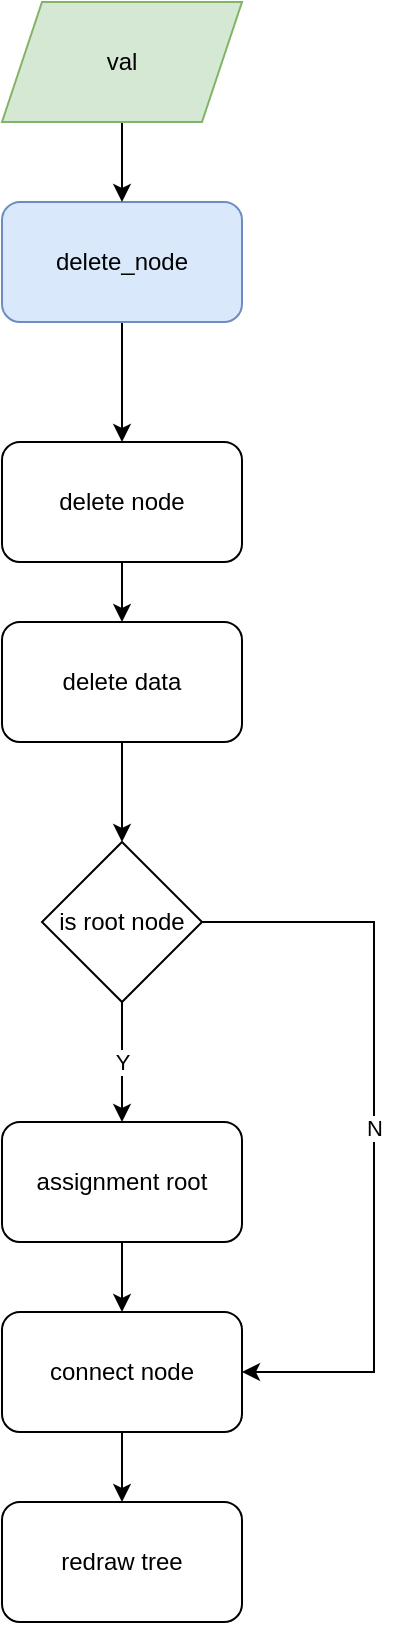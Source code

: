 <mxfile version="21.1.2" type="device">
  <diagram name="第 1 页" id="lOxtWkSh6AA9Uj9DFQvV">
    <mxGraphModel dx="1206" dy="809" grid="1" gridSize="10" guides="1" tooltips="1" connect="1" arrows="1" fold="1" page="1" pageScale="1" pageWidth="827" pageHeight="1169" math="0" shadow="0">
      <root>
        <mxCell id="0" />
        <mxCell id="1" parent="0" />
        <mxCell id="0koJJHZNDk8aewq5fnYL-21" value="" style="edgeStyle=orthogonalEdgeStyle;rounded=0;orthogonalLoop=1;jettySize=auto;html=1;" edge="1" parent="1" source="0koJJHZNDk8aewq5fnYL-1" target="0koJJHZNDk8aewq5fnYL-4">
          <mxGeometry relative="1" as="geometry" />
        </mxCell>
        <mxCell id="0koJJHZNDk8aewq5fnYL-1" value="delete_node" style="rounded=1;whiteSpace=wrap;html=1;fillColor=#dae8fc;strokeColor=#6c8ebf;" vertex="1" parent="1">
          <mxGeometry x="354" y="200" width="120" height="60" as="geometry" />
        </mxCell>
        <mxCell id="0koJJHZNDk8aewq5fnYL-17" value="" style="edgeStyle=orthogonalEdgeStyle;rounded=0;orthogonalLoop=1;jettySize=auto;html=1;" edge="1" parent="1" source="0koJJHZNDk8aewq5fnYL-4" target="0koJJHZNDk8aewq5fnYL-11">
          <mxGeometry relative="1" as="geometry" />
        </mxCell>
        <mxCell id="0koJJHZNDk8aewq5fnYL-4" value="delete node" style="rounded=1;whiteSpace=wrap;html=1;" vertex="1" parent="1">
          <mxGeometry x="354" y="320" width="120" height="60" as="geometry" />
        </mxCell>
        <mxCell id="0koJJHZNDk8aewq5fnYL-7" value="" style="edgeStyle=orthogonalEdgeStyle;rounded=0;orthogonalLoop=1;jettySize=auto;html=1;" edge="1" parent="1" source="0koJJHZNDk8aewq5fnYL-6" target="0koJJHZNDk8aewq5fnYL-1">
          <mxGeometry relative="1" as="geometry" />
        </mxCell>
        <mxCell id="0koJJHZNDk8aewq5fnYL-6" value="val" style="shape=parallelogram;perimeter=parallelogramPerimeter;whiteSpace=wrap;html=1;fixedSize=1;fillColor=#d5e8d4;strokeColor=#82b366;" vertex="1" parent="1">
          <mxGeometry x="354" y="100" width="120" height="60" as="geometry" />
        </mxCell>
        <mxCell id="0koJJHZNDk8aewq5fnYL-25" value="" style="edgeStyle=orthogonalEdgeStyle;rounded=0;orthogonalLoop=1;jettySize=auto;html=1;" edge="1" parent="1" source="0koJJHZNDk8aewq5fnYL-11" target="0koJJHZNDk8aewq5fnYL-22">
          <mxGeometry relative="1" as="geometry" />
        </mxCell>
        <mxCell id="0koJJHZNDk8aewq5fnYL-11" value="delete data" style="rounded=1;whiteSpace=wrap;html=1;" vertex="1" parent="1">
          <mxGeometry x="354" y="410" width="120" height="60" as="geometry" />
        </mxCell>
        <mxCell id="0koJJHZNDk8aewq5fnYL-19" value="" style="edgeStyle=orthogonalEdgeStyle;rounded=0;orthogonalLoop=1;jettySize=auto;html=1;" edge="1" parent="1" source="0koJJHZNDk8aewq5fnYL-14" target="0koJJHZNDk8aewq5fnYL-15">
          <mxGeometry relative="1" as="geometry" />
        </mxCell>
        <mxCell id="0koJJHZNDk8aewq5fnYL-14" value="assignment root" style="rounded=1;whiteSpace=wrap;html=1;" vertex="1" parent="1">
          <mxGeometry x="354" y="660" width="120" height="60" as="geometry" />
        </mxCell>
        <mxCell id="0koJJHZNDk8aewq5fnYL-20" value="" style="edgeStyle=orthogonalEdgeStyle;rounded=0;orthogonalLoop=1;jettySize=auto;html=1;" edge="1" parent="1" source="0koJJHZNDk8aewq5fnYL-15" target="0koJJHZNDk8aewq5fnYL-16">
          <mxGeometry relative="1" as="geometry" />
        </mxCell>
        <mxCell id="0koJJHZNDk8aewq5fnYL-15" value="connect node" style="rounded=1;whiteSpace=wrap;html=1;" vertex="1" parent="1">
          <mxGeometry x="354" y="755" width="120" height="60" as="geometry" />
        </mxCell>
        <mxCell id="0koJJHZNDk8aewq5fnYL-16" value="redraw tree" style="rounded=1;whiteSpace=wrap;html=1;" vertex="1" parent="1">
          <mxGeometry x="354" y="850" width="120" height="60" as="geometry" />
        </mxCell>
        <mxCell id="0koJJHZNDk8aewq5fnYL-23" value="Y" style="edgeStyle=orthogonalEdgeStyle;rounded=0;orthogonalLoop=1;jettySize=auto;html=1;" edge="1" parent="1" source="0koJJHZNDk8aewq5fnYL-22" target="0koJJHZNDk8aewq5fnYL-14">
          <mxGeometry relative="1" as="geometry" />
        </mxCell>
        <mxCell id="0koJJHZNDk8aewq5fnYL-24" value="N" style="edgeStyle=orthogonalEdgeStyle;rounded=0;orthogonalLoop=1;jettySize=auto;html=1;entryX=1;entryY=0.5;entryDx=0;entryDy=0;" edge="1" parent="1" source="0koJJHZNDk8aewq5fnYL-22" target="0koJJHZNDk8aewq5fnYL-15">
          <mxGeometry relative="1" as="geometry">
            <Array as="points">
              <mxPoint x="540" y="560" />
              <mxPoint x="540" y="785" />
            </Array>
          </mxGeometry>
        </mxCell>
        <mxCell id="0koJJHZNDk8aewq5fnYL-22" value="is root node" style="rhombus;whiteSpace=wrap;html=1;" vertex="1" parent="1">
          <mxGeometry x="374" y="520" width="80" height="80" as="geometry" />
        </mxCell>
      </root>
    </mxGraphModel>
  </diagram>
</mxfile>
